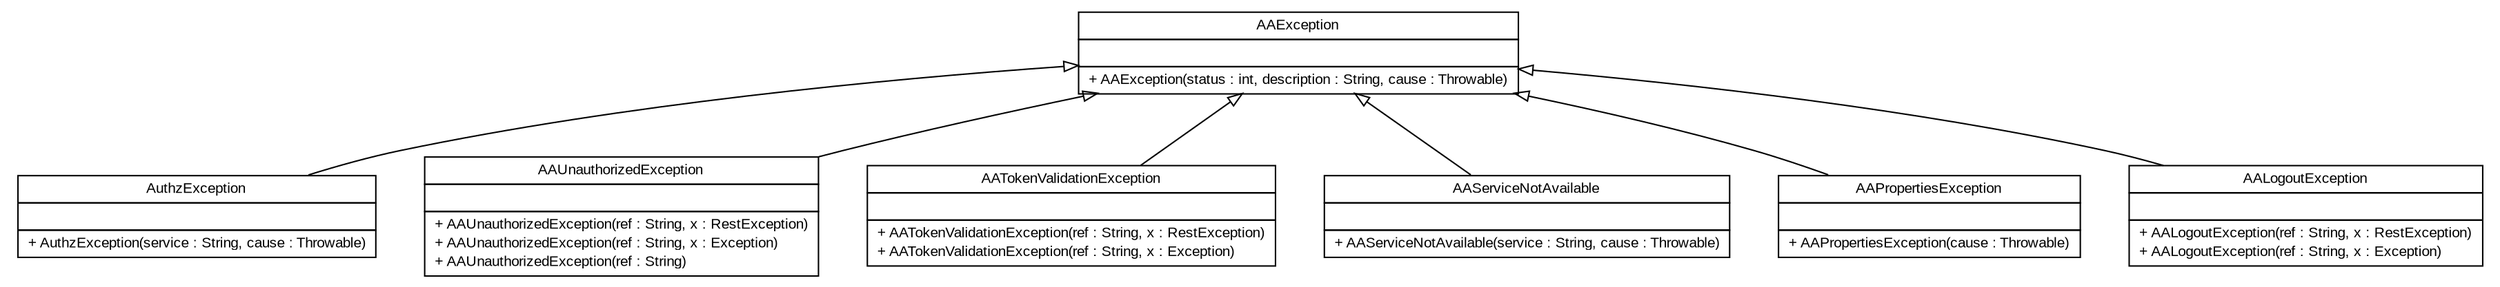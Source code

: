 #!/usr/local/bin/dot
#
# Class diagram 
# Generated by UmlGraph version 4.6 (http://www.spinellis.gr/sw/umlgraph)
#

digraph G {
	edge [fontname="arial",fontsize=10,labelfontname="arial",labelfontsize=10];
	node [fontname="arial",fontsize=10,shape=plaintext];
	// org.opentox.aa.exception.AuthzException
	c30 [label=<<table border="0" cellborder="1" cellspacing="0" cellpadding="2" port="p" href="./AuthzException.html">
		<tr><td><table border="0" cellspacing="0" cellpadding="1">
			<tr><td> AuthzException </td></tr>
		</table></td></tr>
		<tr><td><table border="0" cellspacing="0" cellpadding="1">
			<tr><td align="left">  </td></tr>
		</table></td></tr>
		<tr><td><table border="0" cellspacing="0" cellpadding="1">
			<tr><td align="left"> + AuthzException(service : String, cause : Throwable) </td></tr>
		</table></td></tr>
		</table>>, fontname="arial", fontcolor="black", fontsize=10.0];
	// org.opentox.aa.exception.AAUnauthorizedException
	c31 [label=<<table border="0" cellborder="1" cellspacing="0" cellpadding="2" port="p" href="./AAUnauthorizedException.html">
		<tr><td><table border="0" cellspacing="0" cellpadding="1">
			<tr><td> AAUnauthorizedException </td></tr>
		</table></td></tr>
		<tr><td><table border="0" cellspacing="0" cellpadding="1">
			<tr><td align="left">  </td></tr>
		</table></td></tr>
		<tr><td><table border="0" cellspacing="0" cellpadding="1">
			<tr><td align="left"> + AAUnauthorizedException(ref : String, x : RestException) </td></tr>
			<tr><td align="left"> + AAUnauthorizedException(ref : String, x : Exception) </td></tr>
			<tr><td align="left"> + AAUnauthorizedException(ref : String) </td></tr>
		</table></td></tr>
		</table>>, fontname="arial", fontcolor="black", fontsize=10.0];
	// org.opentox.aa.exception.AATokenValidationException
	c32 [label=<<table border="0" cellborder="1" cellspacing="0" cellpadding="2" port="p" href="./AATokenValidationException.html">
		<tr><td><table border="0" cellspacing="0" cellpadding="1">
			<tr><td> AATokenValidationException </td></tr>
		</table></td></tr>
		<tr><td><table border="0" cellspacing="0" cellpadding="1">
			<tr><td align="left">  </td></tr>
		</table></td></tr>
		<tr><td><table border="0" cellspacing="0" cellpadding="1">
			<tr><td align="left"> + AATokenValidationException(ref : String, x : RestException) </td></tr>
			<tr><td align="left"> + AATokenValidationException(ref : String, x : Exception) </td></tr>
		</table></td></tr>
		</table>>, fontname="arial", fontcolor="black", fontsize=10.0];
	// org.opentox.aa.exception.AAServiceNotAvailable
	c33 [label=<<table border="0" cellborder="1" cellspacing="0" cellpadding="2" port="p" href="./AAServiceNotAvailable.html">
		<tr><td><table border="0" cellspacing="0" cellpadding="1">
			<tr><td> AAServiceNotAvailable </td></tr>
		</table></td></tr>
		<tr><td><table border="0" cellspacing="0" cellpadding="1">
			<tr><td align="left">  </td></tr>
		</table></td></tr>
		<tr><td><table border="0" cellspacing="0" cellpadding="1">
			<tr><td align="left"> + AAServiceNotAvailable(service : String, cause : Throwable) </td></tr>
		</table></td></tr>
		</table>>, fontname="arial", fontcolor="black", fontsize=10.0];
	// org.opentox.aa.exception.AAPropertiesException
	c34 [label=<<table border="0" cellborder="1" cellspacing="0" cellpadding="2" port="p" href="./AAPropertiesException.html">
		<tr><td><table border="0" cellspacing="0" cellpadding="1">
			<tr><td> AAPropertiesException </td></tr>
		</table></td></tr>
		<tr><td><table border="0" cellspacing="0" cellpadding="1">
			<tr><td align="left">  </td></tr>
		</table></td></tr>
		<tr><td><table border="0" cellspacing="0" cellpadding="1">
			<tr><td align="left"> + AAPropertiesException(cause : Throwable) </td></tr>
		</table></td></tr>
		</table>>, fontname="arial", fontcolor="black", fontsize=10.0];
	// org.opentox.aa.exception.AALogoutException
	c35 [label=<<table border="0" cellborder="1" cellspacing="0" cellpadding="2" port="p" href="./AALogoutException.html">
		<tr><td><table border="0" cellspacing="0" cellpadding="1">
			<tr><td> AALogoutException </td></tr>
		</table></td></tr>
		<tr><td><table border="0" cellspacing="0" cellpadding="1">
			<tr><td align="left">  </td></tr>
		</table></td></tr>
		<tr><td><table border="0" cellspacing="0" cellpadding="1">
			<tr><td align="left"> + AALogoutException(ref : String, x : RestException) </td></tr>
			<tr><td align="left"> + AALogoutException(ref : String, x : Exception) </td></tr>
		</table></td></tr>
		</table>>, fontname="arial", fontcolor="black", fontsize=10.0];
	// org.opentox.aa.exception.AAException
	c36 [label=<<table border="0" cellborder="1" cellspacing="0" cellpadding="2" port="p" href="./AAException.html">
		<tr><td><table border="0" cellspacing="0" cellpadding="1">
			<tr><td> AAException </td></tr>
		</table></td></tr>
		<tr><td><table border="0" cellspacing="0" cellpadding="1">
			<tr><td align="left">  </td></tr>
		</table></td></tr>
		<tr><td><table border="0" cellspacing="0" cellpadding="1">
			<tr><td align="left"> + AAException(status : int, description : String, cause : Throwable) </td></tr>
		</table></td></tr>
		</table>>, fontname="arial", fontcolor="black", fontsize=10.0];
	//org.opentox.aa.exception.AuthzException extends org.opentox.aa.exception.AAException
	c36:p -> c30:p [dir=back,arrowtail=empty];
	//org.opentox.aa.exception.AAUnauthorizedException extends org.opentox.aa.exception.AAException
	c36:p -> c31:p [dir=back,arrowtail=empty];
	//org.opentox.aa.exception.AATokenValidationException extends org.opentox.aa.exception.AAException
	c36:p -> c32:p [dir=back,arrowtail=empty];
	//org.opentox.aa.exception.AAServiceNotAvailable extends org.opentox.aa.exception.AAException
	c36:p -> c33:p [dir=back,arrowtail=empty];
	//org.opentox.aa.exception.AAPropertiesException extends org.opentox.aa.exception.AAException
	c36:p -> c34:p [dir=back,arrowtail=empty];
	//org.opentox.aa.exception.AALogoutException extends org.opentox.aa.exception.AAException
	c36:p -> c35:p [dir=back,arrowtail=empty];
}

